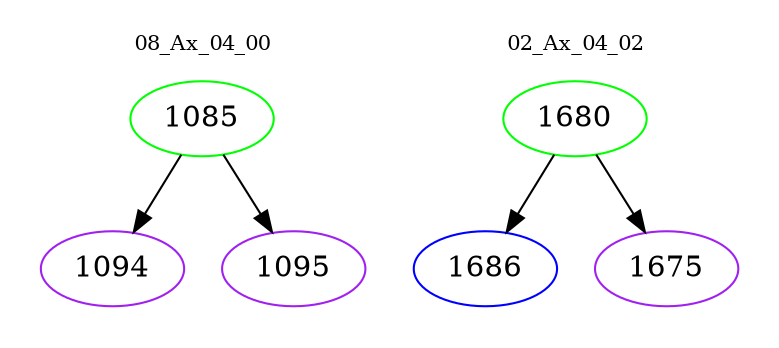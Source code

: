 digraph{
subgraph cluster_0 {
color = white
label = "08_Ax_04_00";
fontsize=10;
T0_1085 [label="1085", color="green"]
T0_1085 -> T0_1094 [color="black"]
T0_1094 [label="1094", color="purple"]
T0_1085 -> T0_1095 [color="black"]
T0_1095 [label="1095", color="purple"]
}
subgraph cluster_1 {
color = white
label = "02_Ax_04_02";
fontsize=10;
T1_1680 [label="1680", color="green"]
T1_1680 -> T1_1686 [color="black"]
T1_1686 [label="1686", color="blue"]
T1_1680 -> T1_1675 [color="black"]
T1_1675 [label="1675", color="purple"]
}
}
